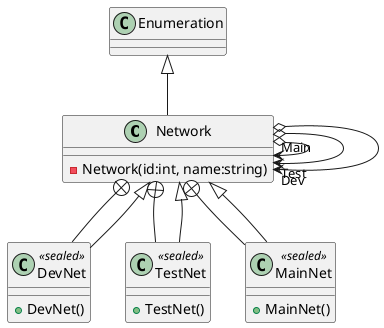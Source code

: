 @startuml
class Network {
    - Network(id:int, name:string)
}
class DevNet <<sealed>> {
    + DevNet()
}
class TestNet <<sealed>> {
    + TestNet()
}
class MainNet <<sealed>> {
    + MainNet()
}
Enumeration <|-- Network
Network o-> "Main" Network
Network o-> "Test" Network
Network o-> "Dev" Network
Network +-- DevNet
Network <|-- DevNet
Network +-- TestNet
Network <|-- TestNet
Network +-- MainNet
Network <|-- MainNet
@enduml
